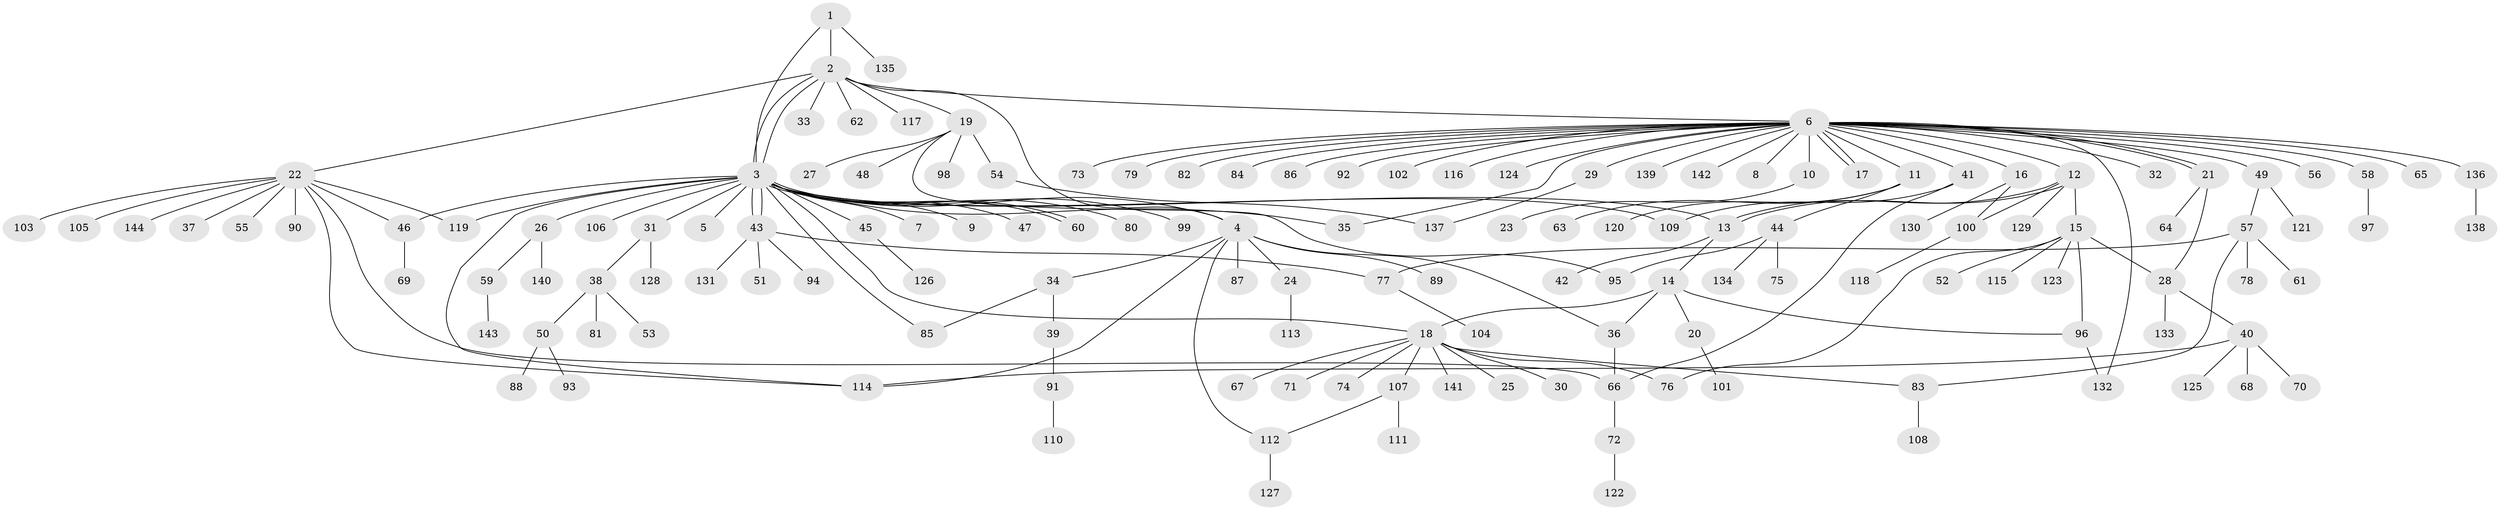 // Generated by graph-tools (version 1.1) at 2025/35/03/09/25 02:35:45]
// undirected, 144 vertices, 174 edges
graph export_dot {
graph [start="1"]
  node [color=gray90,style=filled];
  1;
  2;
  3;
  4;
  5;
  6;
  7;
  8;
  9;
  10;
  11;
  12;
  13;
  14;
  15;
  16;
  17;
  18;
  19;
  20;
  21;
  22;
  23;
  24;
  25;
  26;
  27;
  28;
  29;
  30;
  31;
  32;
  33;
  34;
  35;
  36;
  37;
  38;
  39;
  40;
  41;
  42;
  43;
  44;
  45;
  46;
  47;
  48;
  49;
  50;
  51;
  52;
  53;
  54;
  55;
  56;
  57;
  58;
  59;
  60;
  61;
  62;
  63;
  64;
  65;
  66;
  67;
  68;
  69;
  70;
  71;
  72;
  73;
  74;
  75;
  76;
  77;
  78;
  79;
  80;
  81;
  82;
  83;
  84;
  85;
  86;
  87;
  88;
  89;
  90;
  91;
  92;
  93;
  94;
  95;
  96;
  97;
  98;
  99;
  100;
  101;
  102;
  103;
  104;
  105;
  106;
  107;
  108;
  109;
  110;
  111;
  112;
  113;
  114;
  115;
  116;
  117;
  118;
  119;
  120;
  121;
  122;
  123;
  124;
  125;
  126;
  127;
  128;
  129;
  130;
  131;
  132;
  133;
  134;
  135;
  136;
  137;
  138;
  139;
  140;
  141;
  142;
  143;
  144;
  1 -- 2;
  1 -- 3;
  1 -- 135;
  2 -- 3;
  2 -- 3;
  2 -- 4;
  2 -- 6;
  2 -- 19;
  2 -- 22;
  2 -- 33;
  2 -- 62;
  2 -- 117;
  3 -- 4;
  3 -- 5;
  3 -- 7;
  3 -- 9;
  3 -- 13;
  3 -- 18;
  3 -- 26;
  3 -- 31;
  3 -- 35;
  3 -- 43;
  3 -- 43;
  3 -- 45;
  3 -- 46;
  3 -- 47;
  3 -- 60;
  3 -- 60;
  3 -- 80;
  3 -- 85;
  3 -- 99;
  3 -- 106;
  3 -- 109;
  3 -- 114;
  3 -- 119;
  4 -- 24;
  4 -- 34;
  4 -- 36;
  4 -- 87;
  4 -- 89;
  4 -- 112;
  4 -- 114;
  6 -- 8;
  6 -- 10;
  6 -- 11;
  6 -- 12;
  6 -- 16;
  6 -- 17;
  6 -- 17;
  6 -- 21;
  6 -- 21;
  6 -- 29;
  6 -- 32;
  6 -- 35;
  6 -- 41;
  6 -- 49;
  6 -- 56;
  6 -- 58;
  6 -- 65;
  6 -- 73;
  6 -- 79;
  6 -- 82;
  6 -- 84;
  6 -- 86;
  6 -- 92;
  6 -- 102;
  6 -- 116;
  6 -- 124;
  6 -- 132;
  6 -- 136;
  6 -- 139;
  6 -- 142;
  10 -- 23;
  11 -- 44;
  11 -- 63;
  11 -- 120;
  12 -- 13;
  12 -- 13;
  12 -- 15;
  12 -- 100;
  12 -- 129;
  13 -- 14;
  13 -- 42;
  14 -- 18;
  14 -- 20;
  14 -- 36;
  14 -- 96;
  15 -- 28;
  15 -- 52;
  15 -- 76;
  15 -- 96;
  15 -- 115;
  15 -- 123;
  16 -- 100;
  16 -- 130;
  18 -- 25;
  18 -- 30;
  18 -- 67;
  18 -- 71;
  18 -- 74;
  18 -- 76;
  18 -- 83;
  18 -- 107;
  18 -- 141;
  19 -- 27;
  19 -- 48;
  19 -- 54;
  19 -- 95;
  19 -- 98;
  20 -- 101;
  21 -- 28;
  21 -- 64;
  22 -- 37;
  22 -- 46;
  22 -- 55;
  22 -- 66;
  22 -- 90;
  22 -- 103;
  22 -- 105;
  22 -- 114;
  22 -- 119;
  22 -- 144;
  24 -- 113;
  26 -- 59;
  26 -- 140;
  28 -- 40;
  28 -- 133;
  29 -- 137;
  31 -- 38;
  31 -- 128;
  34 -- 39;
  34 -- 85;
  36 -- 66;
  38 -- 50;
  38 -- 53;
  38 -- 81;
  39 -- 91;
  40 -- 68;
  40 -- 70;
  40 -- 114;
  40 -- 125;
  41 -- 66;
  41 -- 109;
  43 -- 51;
  43 -- 77;
  43 -- 94;
  43 -- 131;
  44 -- 75;
  44 -- 95;
  44 -- 134;
  45 -- 126;
  46 -- 69;
  49 -- 57;
  49 -- 121;
  50 -- 88;
  50 -- 93;
  54 -- 137;
  57 -- 61;
  57 -- 77;
  57 -- 78;
  57 -- 83;
  58 -- 97;
  59 -- 143;
  66 -- 72;
  72 -- 122;
  77 -- 104;
  83 -- 108;
  91 -- 110;
  96 -- 132;
  100 -- 118;
  107 -- 111;
  107 -- 112;
  112 -- 127;
  136 -- 138;
}
